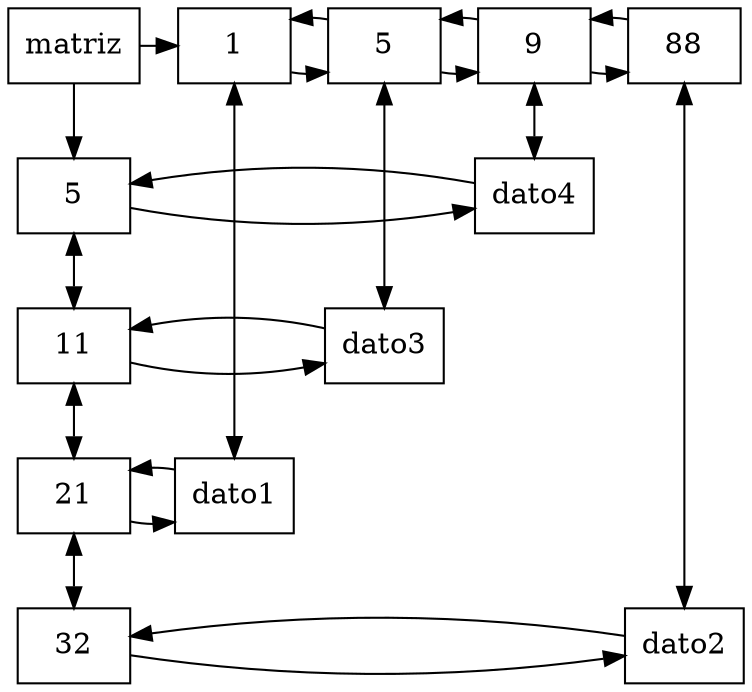 digraph matriz {
rankdir=UD;
node [shape=box]; 
 
{ 
rank=min; 
m[label= "matriz"]; 
nodex1[label="1",rankdir=LR]; 
nodex5[label="5",rankdir=LR]; 
nodex9[label="9",rankdir=LR]; 
nodex88[label="88",rankdir=LR]; 

}

{
rank=same; 
nodey5[label="5"]; 
noded9g5dato4[label= "dato4"]; 

}
{
rank=same; 
nodey11[label="11"]; 
noded5g11dato3[label= "dato3"]; 

}
{
rank=same; 
nodey21[label="21"]; 
noded1g21dato1[label= "dato1"]; 

}
{
rank=same; 
nodey32[label="32"]; 
noded88g32dato2[label= "dato2"]; 

}
m->nodex1->nodex5->nodex9->nodex88; 
nodex88->nodex9->nodex5->nodex1;
m->nodey5;
nodey5->nodey11[rankdir=UD dir="both"]; 
nodey11->nodey21[rankdir=UD dir="both"]; 
nodey21->nodey32[rankdir=UD dir="both"]; 
nodex1->noded1g21dato1[dir="both"];
nodex5->noded5g11dato3[dir="both"];
nodex9->noded9g5dato4[dir="both"];
nodex88->noded88g32dato2[dir="both"];
nodey5->noded9g5dato4[constraint=false]; 
noded9g5dato4->nodey5[constraint=false]; 
nodey11->noded5g11dato3[constraint=false]; 
noded5g11dato3->nodey11[constraint=false]; 
nodey21->noded1g21dato1[constraint=false]; 
noded1g21dato1->nodey21[constraint=false]; 
nodey32->noded88g32dato2[constraint=false]; 
noded88g32dato2->nodey32[constraint=false]; 

}